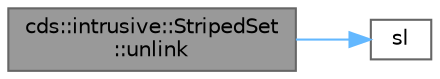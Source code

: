 digraph "cds::intrusive::StripedSet::unlink"
{
 // LATEX_PDF_SIZE
  bgcolor="transparent";
  edge [fontname=Helvetica,fontsize=10,labelfontname=Helvetica,labelfontsize=10];
  node [fontname=Helvetica,fontsize=10,shape=box,height=0.2,width=0.4];
  rankdir="LR";
  Node1 [id="Node000001",label="cds::intrusive::StripedSet\l::unlink",height=0.2,width=0.4,color="gray40", fillcolor="grey60", style="filled", fontcolor="black",tooltip="Unlink the item val from the set"];
  Node1 -> Node2 [id="edge1_Node000001_Node000002",color="steelblue1",style="solid",tooltip=" "];
  Node2 [id="Node000002",label="sl",height=0.2,width=0.4,color="grey40", fillcolor="white", style="filled",URL="$limited__concurrency_8cpp.html#aa1ecaf46ef5b43c804e8f79406f602ed",tooltip=" "];
}
